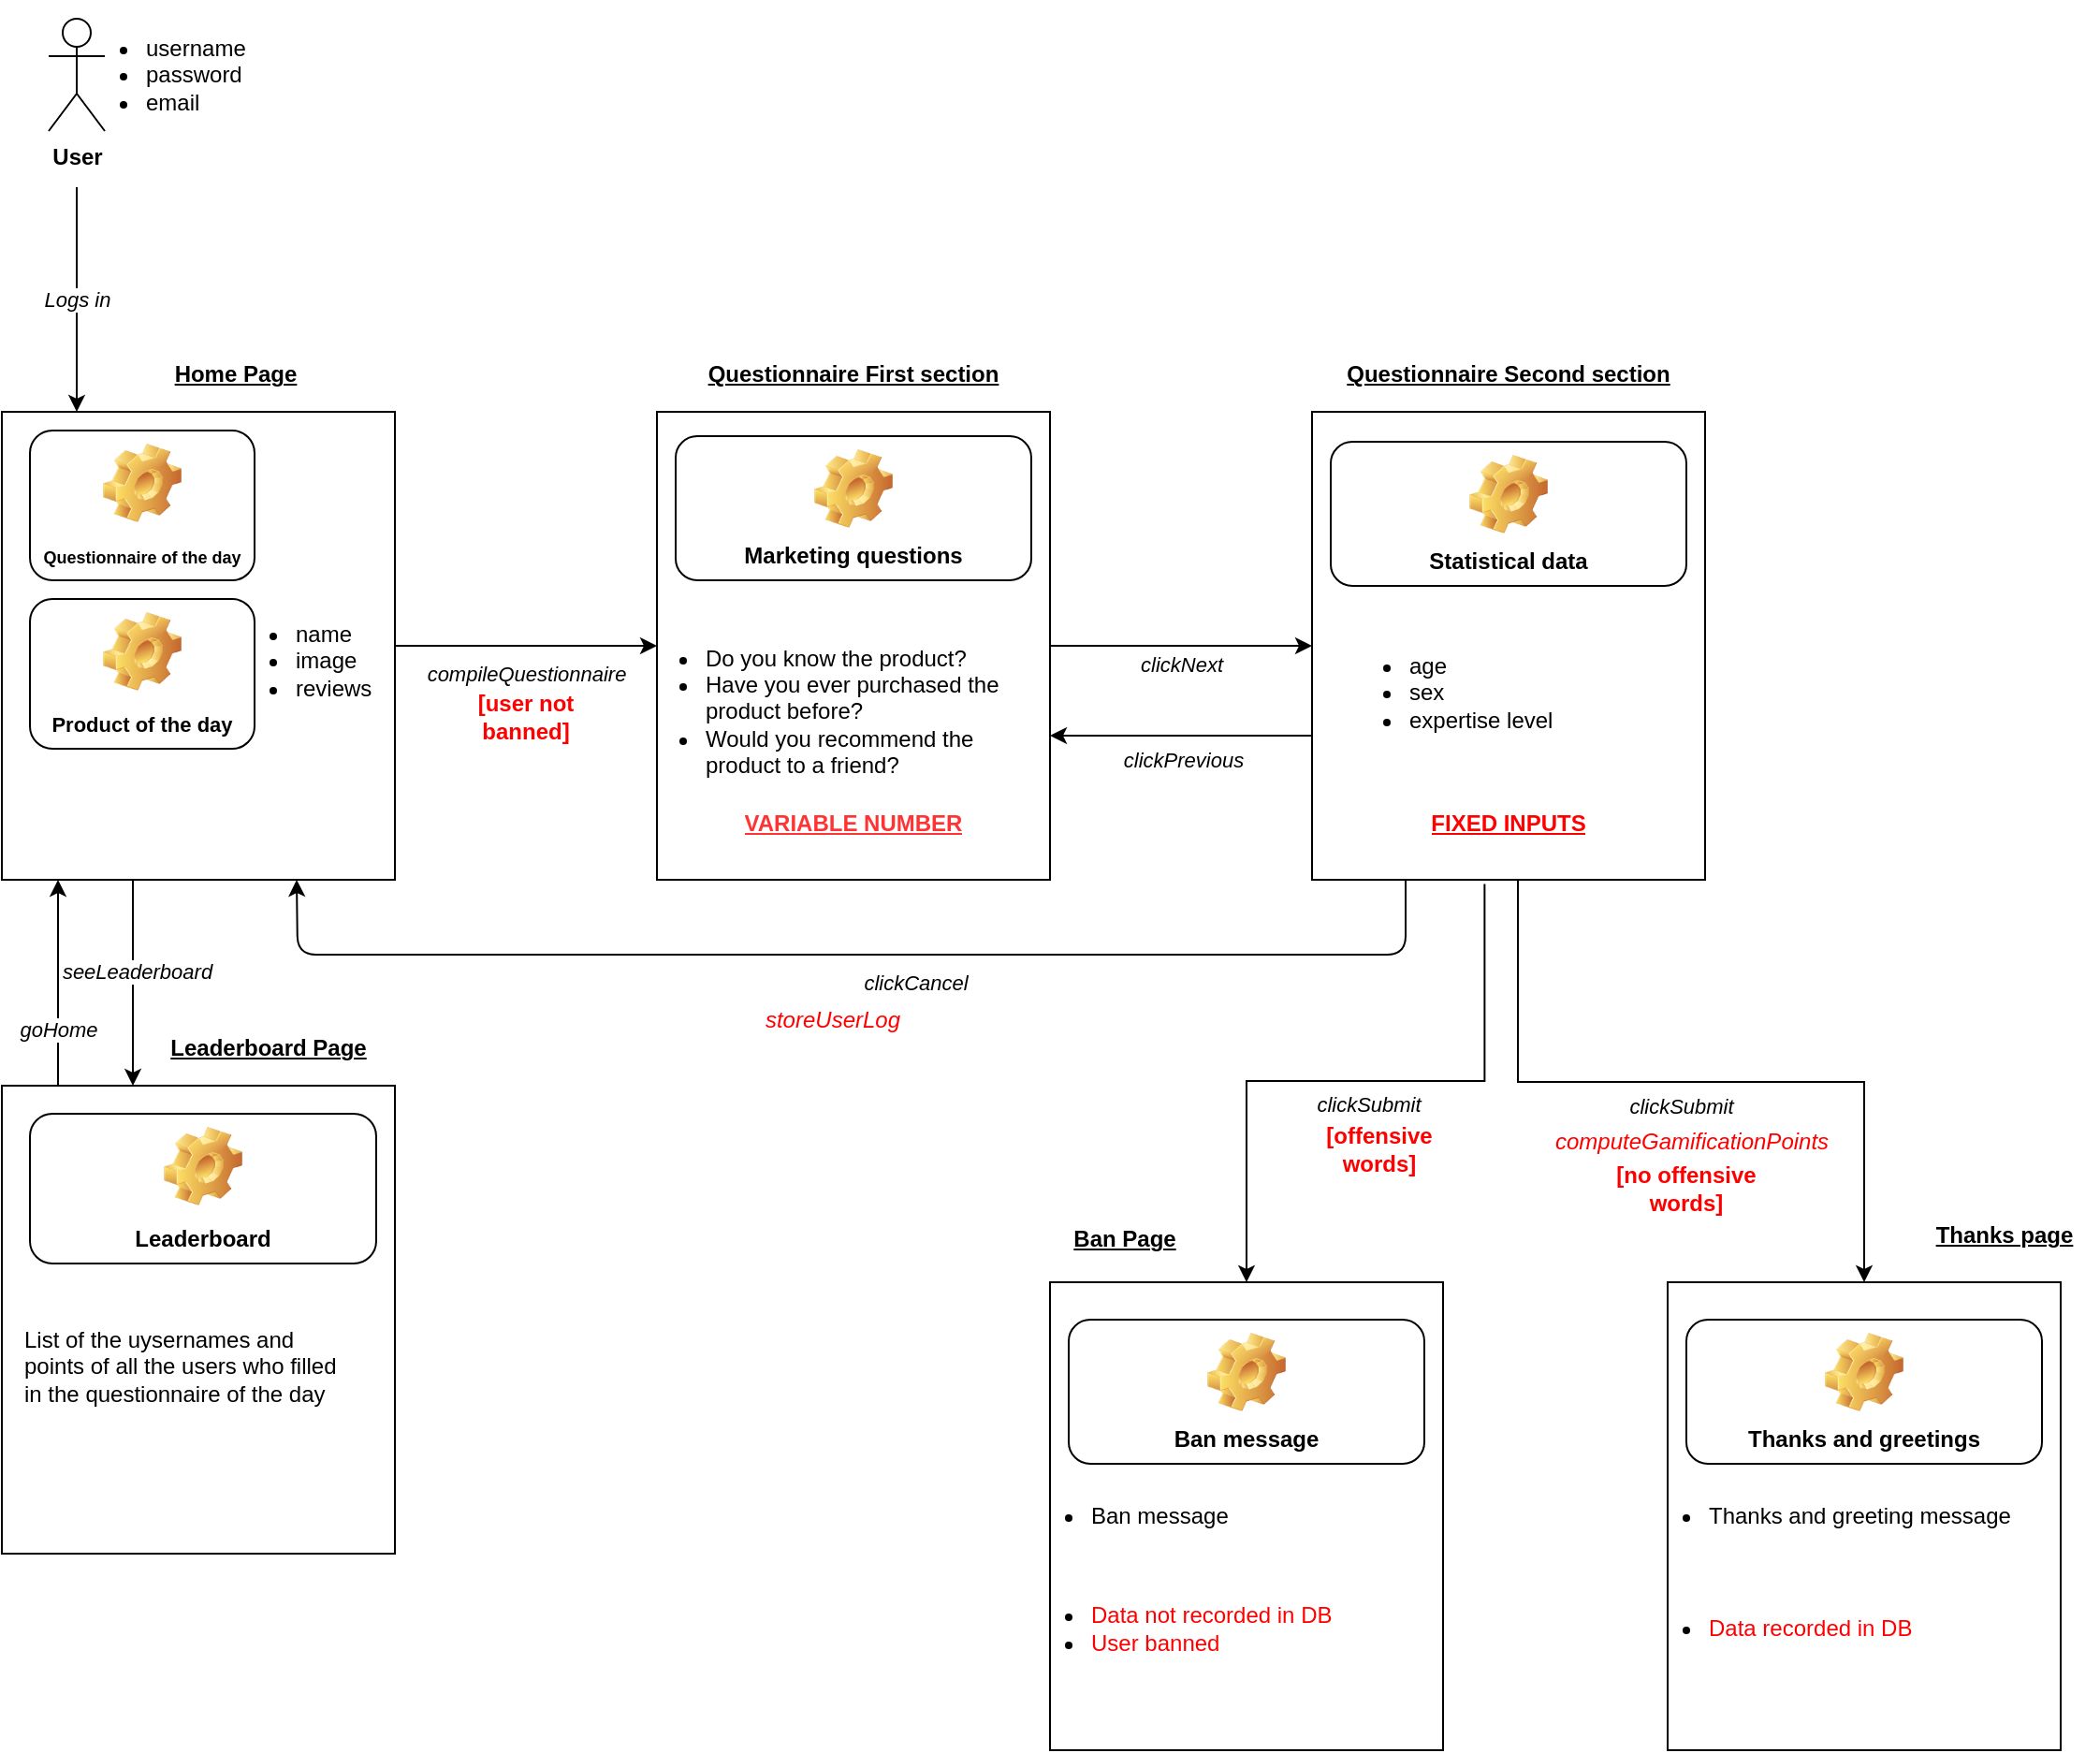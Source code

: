 <mxfile version="13.9.3" type="device"><diagram id="I8fX7AymTnpfa5ZHY3rW" name="Page-1"><mxGraphModel dx="932" dy="1560" grid="1" gridSize="10" guides="1" tooltips="1" connect="1" arrows="1" fold="1" page="1" pageScale="1" pageWidth="827" pageHeight="1169" math="0" shadow="0"><root><mxCell id="0"/><mxCell id="1" parent="0"/><mxCell id="OObFH7FUvhhQBKvRyFYe-1" value="&lt;div&gt;&lt;b&gt;User&lt;/b&gt;&lt;/div&gt;" style="shape=umlActor;verticalLabelPosition=bottom;verticalAlign=top;html=1;outlineConnect=0;" vertex="1" parent="1"><mxGeometry x="105" y="60" width="30" height="60" as="geometry"/></mxCell><mxCell id="OObFH7FUvhhQBKvRyFYe-4" value="&lt;ul&gt;&lt;li&gt;username&lt;/li&gt;&lt;li&gt;password&lt;/li&gt;&lt;li&gt;email&lt;br&gt;&lt;/li&gt;&lt;/ul&gt;" style="text;strokeColor=none;fillColor=none;html=1;whiteSpace=wrap;verticalAlign=middle;overflow=hidden;" vertex="1" parent="1"><mxGeometry x="115" y="50" width="100" height="80" as="geometry"/></mxCell><mxCell id="OObFH7FUvhhQBKvRyFYe-5" value="" style="endArrow=classic;html=1;" edge="1" parent="1"><mxGeometry relative="1" as="geometry"><mxPoint x="120" y="150" as="sourcePoint"/><mxPoint x="120" y="270" as="targetPoint"/></mxGeometry></mxCell><mxCell id="OObFH7FUvhhQBKvRyFYe-6" value="&lt;i&gt;Logs in&lt;/i&gt;" style="edgeLabel;resizable=0;html=1;align=center;verticalAlign=middle;" connectable="0" vertex="1" parent="OObFH7FUvhhQBKvRyFYe-5"><mxGeometry relative="1" as="geometry"/></mxCell><mxCell id="OObFH7FUvhhQBKvRyFYe-20" value="" style="edgeStyle=orthogonalEdgeStyle;rounded=0;orthogonalLoop=1;jettySize=auto;html=1;" edge="1" parent="1" source="OObFH7FUvhhQBKvRyFYe-8" target="OObFH7FUvhhQBKvRyFYe-19"><mxGeometry relative="1" as="geometry"/></mxCell><mxCell id="OObFH7FUvhhQBKvRyFYe-21" value="&lt;div&gt;&lt;i&gt;compileQuestionnaire&lt;/i&gt;&lt;/div&gt;" style="edgeLabel;html=1;align=center;verticalAlign=middle;resizable=0;points=[];" vertex="1" connectable="0" parent="OObFH7FUvhhQBKvRyFYe-20"><mxGeometry x="0.114" y="-1" relative="1" as="geometry"><mxPoint x="-8" y="14" as="offset"/></mxGeometry></mxCell><mxCell id="OObFH7FUvhhQBKvRyFYe-62" value="" style="edgeStyle=orthogonalEdgeStyle;rounded=0;orthogonalLoop=1;jettySize=auto;html=1;" edge="1" parent="1" source="OObFH7FUvhhQBKvRyFYe-8" target="OObFH7FUvhhQBKvRyFYe-61"><mxGeometry relative="1" as="geometry"><Array as="points"><mxPoint x="150" y="560"/><mxPoint x="150" y="560"/></Array></mxGeometry></mxCell><mxCell id="OObFH7FUvhhQBKvRyFYe-66" value="&lt;i&gt;seeLeaderboard&lt;/i&gt;" style="edgeLabel;html=1;align=center;verticalAlign=middle;resizable=0;points=[];" vertex="1" connectable="0" parent="OObFH7FUvhhQBKvRyFYe-62"><mxGeometry x="-0.109" y="2" relative="1" as="geometry"><mxPoint as="offset"/></mxGeometry></mxCell><mxCell id="OObFH7FUvhhQBKvRyFYe-8" value="" style="rounded=0;whiteSpace=wrap;html=1;" vertex="1" parent="1"><mxGeometry x="80" y="270" width="210" height="250" as="geometry"/></mxCell><mxCell id="OObFH7FUvhhQBKvRyFYe-9" value="&lt;u&gt;&lt;b&gt;Home Page&lt;/b&gt;&lt;/u&gt;" style="text;html=1;strokeColor=none;fillColor=none;align=center;verticalAlign=middle;whiteSpace=wrap;rounded=0;" vertex="1" parent="1"><mxGeometry x="160" y="240" width="90" height="20" as="geometry"/></mxCell><mxCell id="OObFH7FUvhhQBKvRyFYe-13" value="&lt;b&gt;&lt;font style=&quot;font-size: 9px&quot;&gt;Questionnaire of the day&lt;br&gt;&lt;/font&gt;&lt;/b&gt;" style="label;whiteSpace=wrap;html=1;align=center;verticalAlign=bottom;spacingLeft=0;spacingBottom=4;imageAlign=center;imageVerticalAlign=top;image=img/clipart/Gear_128x128.png" vertex="1" parent="1"><mxGeometry x="95" y="280" width="120" height="80" as="geometry"/></mxCell><mxCell id="OObFH7FUvhhQBKvRyFYe-14" value="&lt;font style=&quot;font-size: 11px&quot;&gt;Product of the day&lt;br&gt;&lt;/font&gt;" style="label;whiteSpace=wrap;html=1;align=center;verticalAlign=bottom;spacingLeft=0;spacingBottom=4;imageAlign=center;imageVerticalAlign=top;image=img/clipart/Gear_128x128.png" vertex="1" parent="1"><mxGeometry x="95" y="370" width="120" height="80" as="geometry"/></mxCell><mxCell id="OObFH7FUvhhQBKvRyFYe-16" value="&lt;ul&gt;&lt;li&gt;name&lt;/li&gt;&lt;li&gt;image&lt;/li&gt;&lt;li&gt;reviews&lt;br&gt;&lt;/li&gt;&lt;/ul&gt;" style="text;strokeColor=none;fillColor=none;html=1;whiteSpace=wrap;verticalAlign=middle;overflow=hidden;" vertex="1" parent="1"><mxGeometry x="195" y="363" width="100" height="80" as="geometry"/></mxCell><mxCell id="OObFH7FUvhhQBKvRyFYe-28" value="" style="edgeStyle=orthogonalEdgeStyle;rounded=0;orthogonalLoop=1;jettySize=auto;html=1;" edge="1" parent="1" source="OObFH7FUvhhQBKvRyFYe-19" target="OObFH7FUvhhQBKvRyFYe-27"><mxGeometry relative="1" as="geometry"/></mxCell><mxCell id="OObFH7FUvhhQBKvRyFYe-29" value="&lt;i&gt;clickNext&lt;/i&gt;" style="edgeLabel;html=1;align=center;verticalAlign=middle;resizable=0;points=[];" vertex="1" connectable="0" parent="OObFH7FUvhhQBKvRyFYe-28"><mxGeometry x="-0.143" y="-2" relative="1" as="geometry"><mxPoint x="10" y="8" as="offset"/></mxGeometry></mxCell><mxCell id="OObFH7FUvhhQBKvRyFYe-19" value="" style="rounded=0;whiteSpace=wrap;html=1;" vertex="1" parent="1"><mxGeometry x="430" y="270" width="210" height="250" as="geometry"/></mxCell><mxCell id="OObFH7FUvhhQBKvRyFYe-22" value="Marketing questions" style="label;whiteSpace=wrap;html=1;align=center;verticalAlign=bottom;spacingLeft=0;spacingBottom=4;imageAlign=center;imageVerticalAlign=top;image=img/clipart/Gear_128x128.png" vertex="1" parent="1"><mxGeometry x="440" y="283" width="190" height="77" as="geometry"/></mxCell><mxCell id="OObFH7FUvhhQBKvRyFYe-25" value="&lt;u&gt;&lt;b&gt;Questionnaire First section&lt;/b&gt;&lt;/u&gt;" style="text;html=1;strokeColor=none;fillColor=none;align=center;verticalAlign=middle;whiteSpace=wrap;rounded=0;" vertex="1" parent="1"><mxGeometry x="440" y="240" width="190" height="20" as="geometry"/></mxCell><mxCell id="OObFH7FUvhhQBKvRyFYe-26" value="&lt;ul&gt;&lt;li&gt;Do you know the product?&lt;/li&gt;&lt;li&gt;Have you ever purchased the product before?&lt;/li&gt;&lt;li&gt;Would you recommend the product to a friend?&lt;br&gt;&lt;/li&gt;&lt;/ul&gt;" style="text;strokeColor=none;fillColor=none;html=1;whiteSpace=wrap;verticalAlign=middle;overflow=hidden;" vertex="1" parent="1"><mxGeometry x="414" y="380" width="220" height="100" as="geometry"/></mxCell><mxCell id="OObFH7FUvhhQBKvRyFYe-40" value="" style="edgeStyle=orthogonalEdgeStyle;rounded=0;orthogonalLoop=1;jettySize=auto;html=1;" edge="1" parent="1" target="OObFH7FUvhhQBKvRyFYe-39"><mxGeometry relative="1" as="geometry"><mxPoint x="975" y="520" as="sourcePoint"/><Array as="points"><mxPoint x="890" y="520"/><mxPoint x="890" y="628"/><mxPoint x="1075" y="628"/></Array></mxGeometry></mxCell><mxCell id="OObFH7FUvhhQBKvRyFYe-41" value="&lt;div&gt;&lt;i&gt;clickSubmit&lt;/i&gt;&lt;/div&gt;" style="edgeLabel;html=1;align=center;verticalAlign=middle;resizable=0;points=[];" vertex="1" connectable="0" parent="OObFH7FUvhhQBKvRyFYe-40"><mxGeometry y="-1" relative="1" as="geometry"><mxPoint x="37.63" y="11.47" as="offset"/></mxGeometry></mxCell><mxCell id="OObFH7FUvhhQBKvRyFYe-27" value="" style="rounded=0;whiteSpace=wrap;html=1;" vertex="1" parent="1"><mxGeometry x="780" y="270" width="210" height="250" as="geometry"/></mxCell><mxCell id="OObFH7FUvhhQBKvRyFYe-30" value="&lt;u&gt;&lt;b&gt;Questionnaire Second section&lt;/b&gt;&lt;/u&gt;" style="text;html=1;strokeColor=none;fillColor=none;align=center;verticalAlign=middle;whiteSpace=wrap;rounded=0;" vertex="1" parent="1"><mxGeometry x="790" y="240" width="190" height="20" as="geometry"/></mxCell><mxCell id="OObFH7FUvhhQBKvRyFYe-31" value="Statistical data" style="label;whiteSpace=wrap;html=1;align=center;verticalAlign=bottom;spacingLeft=0;spacingBottom=4;imageAlign=center;imageVerticalAlign=top;image=img/clipart/Gear_128x128.png" vertex="1" parent="1"><mxGeometry x="790" y="286" width="190" height="77" as="geometry"/></mxCell><UserObject label="&lt;font color=&quot;#FF3333&quot;&gt;&lt;u&gt;&lt;b&gt;VARIABLE NUMBER&lt;/b&gt;&lt;/u&gt;&lt;/font&gt;" placeholders="1" name="Variable" id="OObFH7FUvhhQBKvRyFYe-32"><mxCell style="text;html=1;strokeColor=none;fillColor=none;align=center;verticalAlign=middle;whiteSpace=wrap;overflow=hidden;" vertex="1" parent="1"><mxGeometry x="470" y="480" width="130" height="20" as="geometry"/></mxCell></UserObject><UserObject label="&lt;font color=&quot;#FF0000&quot;&gt;&lt;u&gt;&lt;b&gt;FIXED INPUTS&lt;/b&gt;&lt;/u&gt;&lt;/font&gt;" placeholders="1" name="Variable" id="OObFH7FUvhhQBKvRyFYe-33"><mxCell style="text;html=1;strokeColor=none;fillColor=none;align=center;verticalAlign=middle;whiteSpace=wrap;overflow=hidden;" vertex="1" parent="1"><mxGeometry x="820" y="480" width="130" height="20" as="geometry"/></mxCell></UserObject><mxCell id="OObFH7FUvhhQBKvRyFYe-34" value="&lt;ul&gt;&lt;li&gt;age&lt;/li&gt;&lt;li&gt;sex&lt;/li&gt;&lt;li&gt;expertise level&lt;br&gt;&lt;/li&gt;&lt;/ul&gt;" style="text;strokeColor=none;fillColor=none;html=1;whiteSpace=wrap;verticalAlign=middle;overflow=hidden;" vertex="1" parent="1"><mxGeometry x="790" y="370" width="220" height="100" as="geometry"/></mxCell><mxCell id="OObFH7FUvhhQBKvRyFYe-37" value="" style="edgeStyle=orthogonalEdgeStyle;rounded=0;orthogonalLoop=1;jettySize=auto;html=1;" edge="1" parent="1"><mxGeometry relative="1" as="geometry"><mxPoint x="780" y="443" as="sourcePoint"/><mxPoint x="640" y="443" as="targetPoint"/></mxGeometry></mxCell><mxCell id="OObFH7FUvhhQBKvRyFYe-38" value="&lt;i&gt;clickPrevious&lt;/i&gt;" style="edgeLabel;html=1;align=center;verticalAlign=middle;resizable=0;points=[];" vertex="1" connectable="0" parent="OObFH7FUvhhQBKvRyFYe-37"><mxGeometry x="-0.143" y="-2" relative="1" as="geometry"><mxPoint x="-9" y="15" as="offset"/></mxGeometry></mxCell><mxCell id="OObFH7FUvhhQBKvRyFYe-39" value="" style="rounded=0;whiteSpace=wrap;html=1;" vertex="1" parent="1"><mxGeometry x="970" y="735" width="210" height="250" as="geometry"/></mxCell><mxCell id="OObFH7FUvhhQBKvRyFYe-42" value="Thanks and greetings" style="label;whiteSpace=wrap;html=1;align=center;verticalAlign=bottom;spacingLeft=0;spacingBottom=4;imageAlign=center;imageVerticalAlign=top;image=img/clipart/Gear_128x128.png" vertex="1" parent="1"><mxGeometry x="980" y="755" width="190" height="77" as="geometry"/></mxCell><mxCell id="OObFH7FUvhhQBKvRyFYe-43" value="&lt;b&gt;&lt;u&gt;Thanks page&lt;/u&gt;&lt;br&gt;&lt;/b&gt;" style="text;html=1;strokeColor=none;fillColor=none;align=center;verticalAlign=middle;whiteSpace=wrap;rounded=0;" vertex="1" parent="1"><mxGeometry x="1100" y="700" width="100" height="20" as="geometry"/></mxCell><mxCell id="OObFH7FUvhhQBKvRyFYe-44" value="&lt;ul&gt;&lt;li&gt;Thanks and greeting message&lt;br&gt;&lt;/li&gt;&lt;/ul&gt;" style="text;strokeColor=none;fillColor=none;html=1;whiteSpace=wrap;verticalAlign=middle;overflow=hidden;" vertex="1" parent="1"><mxGeometry x="950" y="820" width="210" height="80" as="geometry"/></mxCell><mxCell id="OObFH7FUvhhQBKvRyFYe-45" value="" style="endArrow=classic;html=1;entryX=0.75;entryY=1;entryDx=0;entryDy=0;" edge="1" parent="1" target="OObFH7FUvhhQBKvRyFYe-8"><mxGeometry width="50" height="50" relative="1" as="geometry"><mxPoint x="830" y="520" as="sourcePoint"/><mxPoint x="580" y="610" as="targetPoint"/><Array as="points"><mxPoint x="830" y="560"/><mxPoint x="238" y="560"/></Array></mxGeometry></mxCell><mxCell id="OObFH7FUvhhQBKvRyFYe-47" value="&lt;i&gt;clickCancel&lt;/i&gt;" style="edgeLabel;html=1;align=center;verticalAlign=middle;resizable=0;points=[];" vertex="1" connectable="0" parent="OObFH7FUvhhQBKvRyFYe-45"><mxGeometry x="-0.087" y="2" relative="1" as="geometry"><mxPoint x="4.66" y="13" as="offset"/></mxGeometry></mxCell><mxCell id="OObFH7FUvhhQBKvRyFYe-48" value="" style="rounded=0;whiteSpace=wrap;html=1;" vertex="1" parent="1"><mxGeometry x="640" y="735" width="210" height="250" as="geometry"/></mxCell><mxCell id="OObFH7FUvhhQBKvRyFYe-49" value="Ban message" style="label;whiteSpace=wrap;html=1;align=center;verticalAlign=bottom;spacingLeft=0;spacingBottom=4;imageAlign=center;imageVerticalAlign=top;image=img/clipart/Gear_128x128.png" vertex="1" parent="1"><mxGeometry x="650" y="755" width="190" height="77" as="geometry"/></mxCell><mxCell id="OObFH7FUvhhQBKvRyFYe-50" value="&lt;b&gt;&lt;u&gt;Ban Page&lt;br&gt;&lt;/u&gt;&lt;/b&gt;" style="text;html=1;strokeColor=none;fillColor=none;align=center;verticalAlign=middle;whiteSpace=wrap;rounded=0;" vertex="1" parent="1"><mxGeometry x="630" y="702" width="100" height="20" as="geometry"/></mxCell><mxCell id="OObFH7FUvhhQBKvRyFYe-51" value="&lt;ul&gt;&lt;li&gt;Ban message&lt;/li&gt;&lt;/ul&gt;" style="text;strokeColor=none;fillColor=none;html=1;whiteSpace=wrap;verticalAlign=middle;overflow=hidden;" vertex="1" parent="1"><mxGeometry x="620" y="820" width="210" height="80" as="geometry"/></mxCell><mxCell id="OObFH7FUvhhQBKvRyFYe-52" value="" style="edgeStyle=orthogonalEdgeStyle;rounded=0;orthogonalLoop=1;jettySize=auto;html=1;entryX=0.5;entryY=0;entryDx=0;entryDy=0;exitX=0.439;exitY=1.009;exitDx=0;exitDy=0;exitPerimeter=0;" edge="1" parent="1" source="OObFH7FUvhhQBKvRyFYe-27" target="OObFH7FUvhhQBKvRyFYe-48"><mxGeometry relative="1" as="geometry"><mxPoint x="895" y="530" as="sourcePoint"/><mxPoint x="995.0" y="665.0" as="targetPoint"/></mxGeometry></mxCell><mxCell id="OObFH7FUvhhQBKvRyFYe-53" value="&lt;div&gt;&lt;i&gt;clickSubmit&lt;/i&gt;&lt;/div&gt;" style="edgeLabel;html=1;align=center;verticalAlign=middle;resizable=0;points=[];" vertex="1" connectable="0" parent="OObFH7FUvhhQBKvRyFYe-52"><mxGeometry y="-1" relative="1" as="geometry"><mxPoint x="2.55" y="13.5" as="offset"/></mxGeometry></mxCell><mxCell id="OObFH7FUvhhQBKvRyFYe-54" value="&lt;font color=&quot;#FF0000&quot;&gt;&lt;b&gt;[no offensive words]&lt;br&gt;&lt;/b&gt;&lt;/font&gt;" style="text;html=1;strokeColor=none;fillColor=none;align=center;verticalAlign=middle;whiteSpace=wrap;rounded=0;" vertex="1" parent="1"><mxGeometry x="940" y="675" width="80" height="20" as="geometry"/></mxCell><mxCell id="OObFH7FUvhhQBKvRyFYe-55" value="&lt;font color=&quot;#FF0000&quot;&gt;&lt;b&gt;[offensive words]&lt;br&gt;&lt;/b&gt;&lt;/font&gt;" style="text;html=1;strokeColor=none;fillColor=none;align=center;verticalAlign=middle;whiteSpace=wrap;rounded=0;" vertex="1" parent="1"><mxGeometry x="776" y="654" width="80" height="20" as="geometry"/></mxCell><mxCell id="OObFH7FUvhhQBKvRyFYe-56" value="&lt;ul&gt;&lt;li&gt;&lt;font color=&quot;#FF0000&quot;&gt;Data recorded in DB&lt;/font&gt;&lt;/li&gt;&lt;/ul&gt;" style="text;strokeColor=none;fillColor=none;html=1;whiteSpace=wrap;verticalAlign=middle;overflow=hidden;" vertex="1" parent="1"><mxGeometry x="950" y="880" width="210" height="80" as="geometry"/></mxCell><mxCell id="OObFH7FUvhhQBKvRyFYe-57" value="&lt;ul&gt;&lt;li&gt;&lt;font color=&quot;#FF0000&quot;&gt;Data not recorded in DB&lt;/font&gt;&lt;/li&gt;&lt;li&gt;&lt;font color=&quot;#FF0000&quot;&gt;User banned&lt;br&gt;&lt;/font&gt;&lt;/li&gt;&lt;/ul&gt;" style="text;strokeColor=none;fillColor=none;html=1;whiteSpace=wrap;verticalAlign=middle;overflow=hidden;" vertex="1" parent="1"><mxGeometry x="620" y="880" width="210" height="80" as="geometry"/></mxCell><mxCell id="OObFH7FUvhhQBKvRyFYe-58" value="&lt;font color=&quot;#FF0000&quot;&gt;&lt;b&gt;[user not banned]&lt;br&gt;&lt;/b&gt;&lt;/font&gt;" style="text;html=1;strokeColor=none;fillColor=none;align=center;verticalAlign=middle;whiteSpace=wrap;rounded=0;" vertex="1" parent="1"><mxGeometry x="320" y="423" width="80" height="20" as="geometry"/></mxCell><mxCell id="OObFH7FUvhhQBKvRyFYe-59" value="&lt;font color=&quot;#FF0000&quot;&gt;&lt;i&gt;computeGamificationPoints&lt;br&gt;&lt;/i&gt;&lt;/font&gt;" style="text;html=1;strokeColor=none;fillColor=none;align=center;verticalAlign=middle;whiteSpace=wrap;rounded=0;" vertex="1" parent="1"><mxGeometry x="943" y="650" width="80" height="20" as="geometry"/></mxCell><mxCell id="OObFH7FUvhhQBKvRyFYe-60" value="&lt;font color=&quot;#FF0000&quot;&gt;&lt;i&gt;storeUserLog&lt;/i&gt;&lt;/font&gt;" style="text;html=1;strokeColor=none;fillColor=none;align=center;verticalAlign=middle;whiteSpace=wrap;rounded=0;" vertex="1" parent="1"><mxGeometry x="484" y="585" width="80" height="20" as="geometry"/></mxCell><mxCell id="OObFH7FUvhhQBKvRyFYe-68" value="&lt;i&gt;goHome&lt;/i&gt;" style="edgeStyle=orthogonalEdgeStyle;rounded=0;orthogonalLoop=1;jettySize=auto;html=1;exitX=0.148;exitY=0.004;exitDx=0;exitDy=0;exitPerimeter=0;" edge="1" parent="1" source="OObFH7FUvhhQBKvRyFYe-61"><mxGeometry x="-0.427" relative="1" as="geometry"><mxPoint x="110" y="520" as="targetPoint"/><Array as="points"><mxPoint x="111" y="630"/><mxPoint x="110" y="630"/></Array><mxPoint as="offset"/></mxGeometry></mxCell><mxCell id="OObFH7FUvhhQBKvRyFYe-61" value="" style="rounded=0;whiteSpace=wrap;html=1;" vertex="1" parent="1"><mxGeometry x="80" y="630" width="210" height="250" as="geometry"/></mxCell><mxCell id="OObFH7FUvhhQBKvRyFYe-63" value="&lt;b&gt;&lt;u&gt;Leaderboard Page&lt;br&gt;&lt;/u&gt;&lt;/b&gt;" style="text;html=1;strokeColor=none;fillColor=none;align=center;verticalAlign=middle;whiteSpace=wrap;rounded=0;" vertex="1" parent="1"><mxGeometry x="165" y="600" width="115" height="20" as="geometry"/></mxCell><mxCell id="OObFH7FUvhhQBKvRyFYe-64" value="Leaderboard" style="label;whiteSpace=wrap;html=1;align=center;verticalAlign=bottom;spacingLeft=0;spacingBottom=4;imageAlign=center;imageVerticalAlign=top;image=img/clipart/Gear_128x128.png" vertex="1" parent="1"><mxGeometry x="95" y="645" width="185" height="80" as="geometry"/></mxCell><mxCell id="OObFH7FUvhhQBKvRyFYe-65" value="&lt;div align=&quot;left&quot;&gt;List of the uysernames and points of all the users who filled in the questionnaire of the day&lt;/div&gt;" style="text;html=1;strokeColor=none;fillColor=none;align=left;verticalAlign=middle;whiteSpace=wrap;rounded=0;" vertex="1" parent="1"><mxGeometry x="90" y="770" width="180" height="20" as="geometry"/></mxCell></root></mxGraphModel></diagram></mxfile>